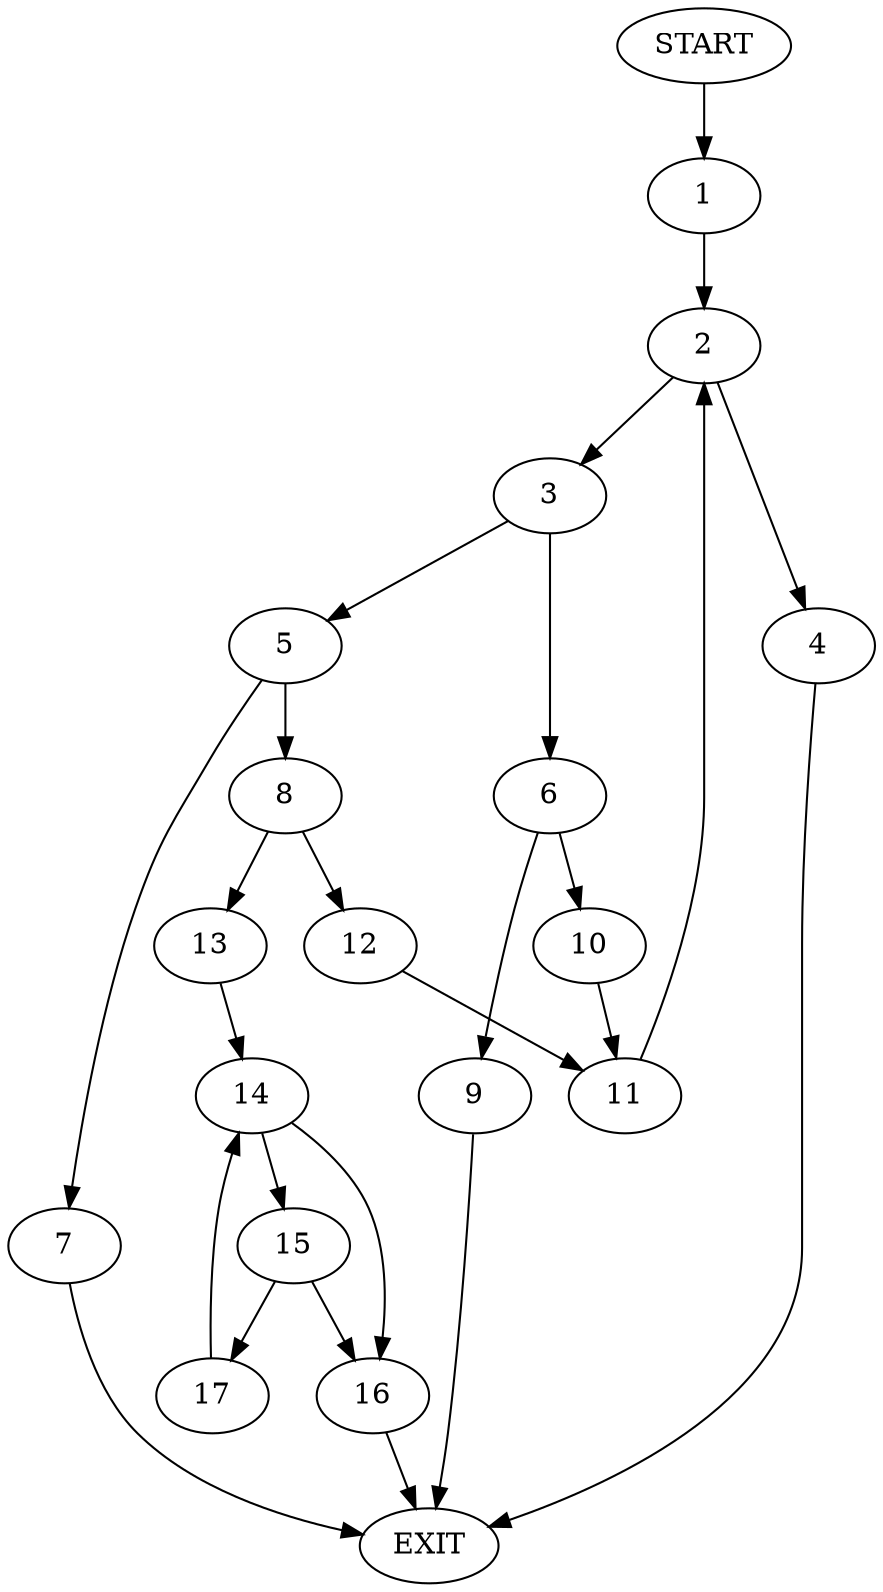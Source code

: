 digraph {
0 [label="START"]
18 [label="EXIT"]
0 -> 1
1 -> 2
2 -> 3
2 -> 4
4 -> 18
3 -> 5
3 -> 6
5 -> 7
5 -> 8
6 -> 9
6 -> 10
10 -> 11
9 -> 18
11 -> 2
7 -> 18
8 -> 12
8 -> 13
12 -> 11
13 -> 14
14 -> 15
14 -> 16
16 -> 18
15 -> 17
15 -> 16
17 -> 14
}
